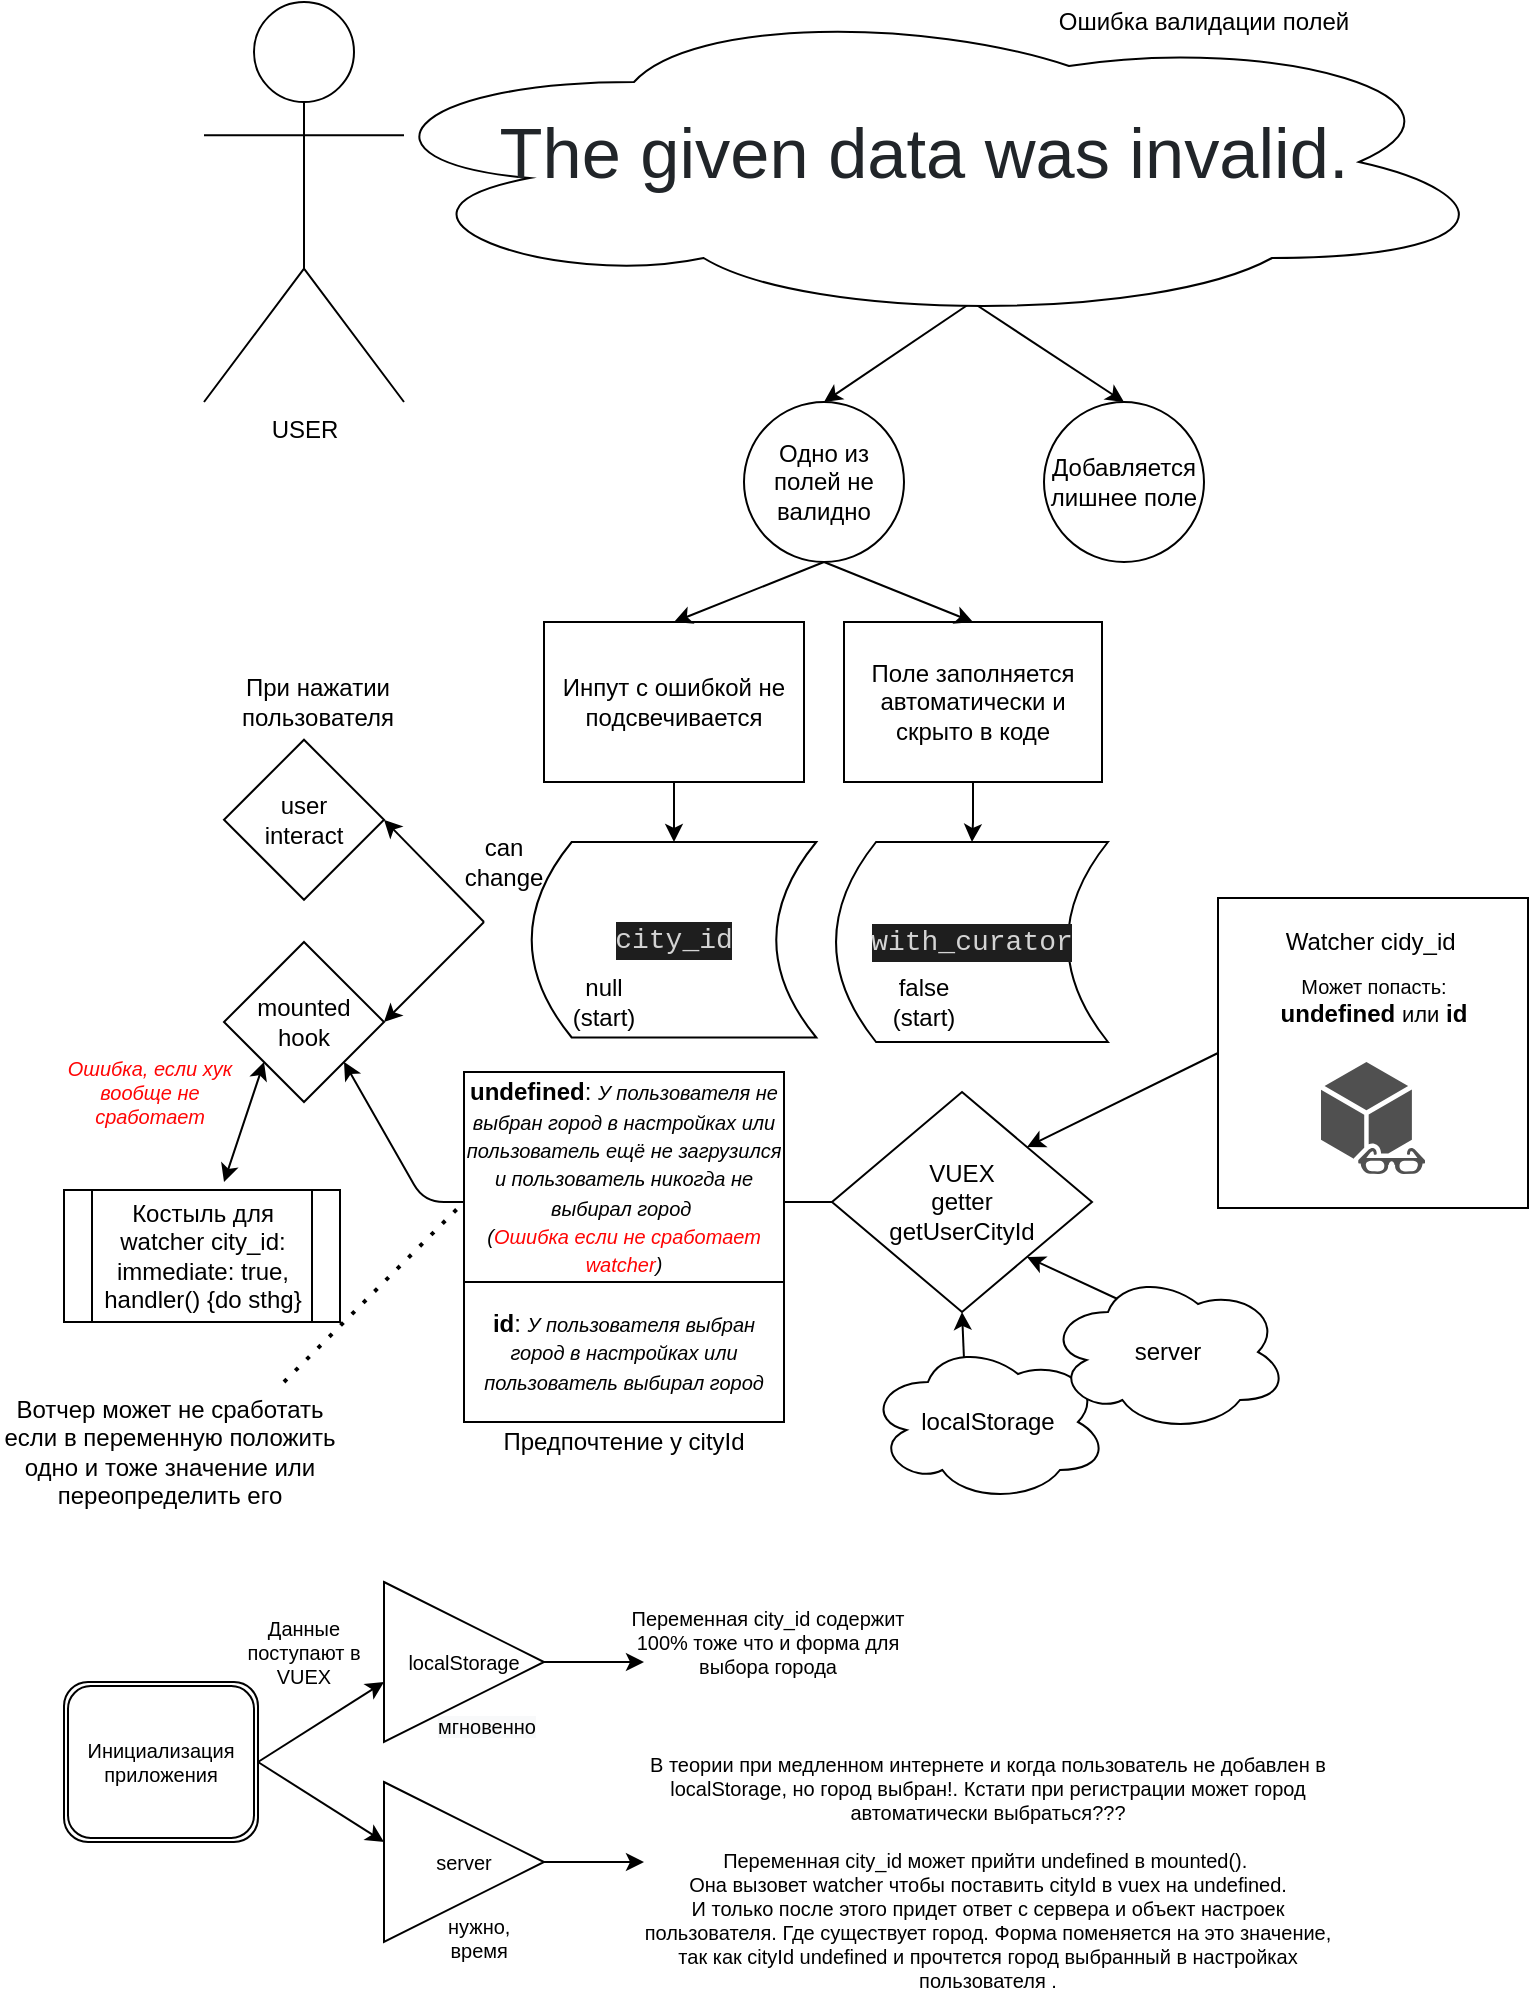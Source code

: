 <mxfile version="14.1.9" type="github">
  <diagram id="Z8GysMqbn9yRyXE1TJqG" name="Page-1">
    <mxGraphModel dx="1692" dy="1652" grid="1" gridSize="10" guides="1" tooltips="1" connect="1" arrows="1" fold="1" page="1" pageScale="1" pageWidth="827" pageHeight="1169" math="0" shadow="0">
      <root>
        <mxCell id="0" />
        <mxCell id="1" parent="0" />
        <mxCell id="G7fBXbVgxk_kWN4zUxZF-25" value="" style="whiteSpace=wrap;html=1;aspect=fixed;" vertex="1" parent="1">
          <mxGeometry x="537" y="408" width="155" height="155" as="geometry" />
        </mxCell>
        <mxCell id="CHKYId3VDMZ3tz6TOn7Y-2" value="Ошибка валидации полей" style="text;html=1;strokeColor=none;fillColor=none;align=center;verticalAlign=middle;whiteSpace=wrap;rounded=0;" parent="1" vertex="1">
          <mxGeometry x="450" y="-40" width="160" height="20" as="geometry" />
        </mxCell>
        <mxCell id="CHKYId3VDMZ3tz6TOn7Y-3" value="" style="endArrow=classic;html=1;exitX=0.5;exitY=1;exitDx=0;exitDy=0;entryX=0.5;entryY=0;entryDx=0;entryDy=0;" parent="1" target="CHKYId3VDMZ3tz6TOn7Y-8" edge="1">
          <mxGeometry width="50" height="50" relative="1" as="geometry">
            <mxPoint x="414" y="110" as="sourcePoint" />
            <mxPoint x="280" y="160" as="targetPoint" />
          </mxGeometry>
        </mxCell>
        <mxCell id="CHKYId3VDMZ3tz6TOn7Y-5" value="" style="endArrow=classic;html=1;exitX=0.5;exitY=1;exitDx=0;exitDy=0;entryX=0.5;entryY=0;entryDx=0;entryDy=0;" parent="1" target="CHKYId3VDMZ3tz6TOn7Y-6" edge="1">
          <mxGeometry width="50" height="50" relative="1" as="geometry">
            <mxPoint x="414" y="110" as="sourcePoint" />
            <mxPoint x="550" y="160" as="targetPoint" />
          </mxGeometry>
        </mxCell>
        <mxCell id="CHKYId3VDMZ3tz6TOn7Y-6" value="Добавляется лишнее поле" style="ellipse;whiteSpace=wrap;html=1;aspect=fixed;" parent="1" vertex="1">
          <mxGeometry x="450" y="160" width="80" height="80" as="geometry" />
        </mxCell>
        <mxCell id="CHKYId3VDMZ3tz6TOn7Y-8" value="Одно из полей не валидно" style="ellipse;whiteSpace=wrap;html=1;aspect=fixed;" parent="1" vertex="1">
          <mxGeometry x="300" y="160" width="80" height="80" as="geometry" />
        </mxCell>
        <mxCell id="CHKYId3VDMZ3tz6TOn7Y-21" style="edgeStyle=orthogonalEdgeStyle;rounded=0;orthogonalLoop=1;jettySize=auto;html=1;entryX=0.5;entryY=0;entryDx=0;entryDy=0;" parent="1" source="CHKYId3VDMZ3tz6TOn7Y-9" target="CHKYId3VDMZ3tz6TOn7Y-18" edge="1">
          <mxGeometry relative="1" as="geometry" />
        </mxCell>
        <mxCell id="CHKYId3VDMZ3tz6TOn7Y-9" value="Инпут с ошибкой не подсвечивается" style="rect;whiteSpace=wrap;html=1;" parent="1" vertex="1">
          <mxGeometry x="200" y="270" width="130" height="80" as="geometry" />
        </mxCell>
        <mxCell id="CHKYId3VDMZ3tz6TOn7Y-10" value="" style="endArrow=classic;html=1;exitX=0.5;exitY=1;exitDx=0;exitDy=0;entryX=0.5;entryY=0;entryDx=0;entryDy=0;" parent="1" source="CHKYId3VDMZ3tz6TOn7Y-8" target="CHKYId3VDMZ3tz6TOn7Y-9" edge="1">
          <mxGeometry width="50" height="50" relative="1" as="geometry">
            <mxPoint x="390" y="270" as="sourcePoint" />
            <mxPoint x="440" y="220" as="targetPoint" />
          </mxGeometry>
        </mxCell>
        <mxCell id="CHKYId3VDMZ3tz6TOn7Y-22" style="edgeStyle=orthogonalEdgeStyle;rounded=0;orthogonalLoop=1;jettySize=auto;html=1;" parent="1" source="CHKYId3VDMZ3tz6TOn7Y-11" target="CHKYId3VDMZ3tz6TOn7Y-19" edge="1">
          <mxGeometry relative="1" as="geometry" />
        </mxCell>
        <mxCell id="CHKYId3VDMZ3tz6TOn7Y-11" value="Поле заполняется автоматически и скрыто в коде" style="rect;whiteSpace=wrap;html=1;" parent="1" vertex="1">
          <mxGeometry x="350" y="270" width="129" height="80" as="geometry" />
        </mxCell>
        <mxCell id="CHKYId3VDMZ3tz6TOn7Y-13" value="" style="endArrow=classic;html=1;exitX=0.5;exitY=1;exitDx=0;exitDy=0;entryX=0.5;entryY=0;entryDx=0;entryDy=0;" parent="1" source="CHKYId3VDMZ3tz6TOn7Y-8" target="CHKYId3VDMZ3tz6TOn7Y-11" edge="1">
          <mxGeometry width="50" height="50" relative="1" as="geometry">
            <mxPoint x="390" y="270" as="sourcePoint" />
            <mxPoint x="440" y="220" as="targetPoint" />
          </mxGeometry>
        </mxCell>
        <mxCell id="CHKYId3VDMZ3tz6TOn7Y-18" value="&lt;div style=&quot;color: rgb(212 , 212 , 212) ; background-color: rgb(30 , 30 , 30) ; font-family: &amp;#34;consolas&amp;#34; , &amp;#34;courier new&amp;#34; , monospace ; font-size: 14px ; line-height: 19px&quot;&gt;&lt;div style=&quot;font-family: &amp;#34;consolas&amp;#34; , &amp;#34;courier new&amp;#34; , monospace ; line-height: 19px&quot;&gt;city_id&lt;/div&gt;&lt;/div&gt;" style="shape=dataStorage;whiteSpace=wrap;html=1;fixedSize=1;rotation=0;" parent="1" vertex="1">
          <mxGeometry x="193.86" y="380" width="142.27" height="97.75" as="geometry" />
        </mxCell>
        <mxCell id="CHKYId3VDMZ3tz6TOn7Y-19" value="&lt;div style=&quot;color: rgb(212 , 212 , 212) ; background-color: rgb(30 , 30 , 30) ; font-family: &amp;#34;consolas&amp;#34; , &amp;#34;courier new&amp;#34; , monospace ; font-size: 14px ; line-height: 19px&quot;&gt;with_curator&lt;/div&gt;" style="shape=dataStorage;whiteSpace=wrap;html=1;fixedSize=1;rotation=0;" parent="1" vertex="1">
          <mxGeometry x="346.02" y="380" width="135.96" height="100" as="geometry" />
        </mxCell>
        <mxCell id="CHKYId3VDMZ3tz6TOn7Y-27" value="USER" style="shape=umlActor;verticalLabelPosition=bottom;verticalAlign=top;html=1;outlineConnect=0;" parent="1" vertex="1">
          <mxGeometry x="30" y="-40" width="100" height="200" as="geometry" />
        </mxCell>
        <mxCell id="CHKYId3VDMZ3tz6TOn7Y-30" value="&lt;h1 class=&quot;text-break&quot; style=&quot;box-sizing: border-box ; margin-top: 0px ; margin-bottom: 0.5rem ; font-weight: 500 ; line-height: 1.2 ; font-size: 2.2rem ; color: rgb(33 , 37 , 41) ; text-align: left ; word-break: break-word ; overflow-wrap: break-word&quot;&gt;The given data was invalid.&lt;/h1&gt;" style="ellipse;shape=cloud;whiteSpace=wrap;html=1;" parent="1" vertex="1">
          <mxGeometry x="100" y="-40" width="580" height="160" as="geometry" />
        </mxCell>
        <mxCell id="CHKYId3VDMZ3tz6TOn7Y-36" value="" style="shape=image;html=1;verticalAlign=top;verticalLabelPosition=bottom;labelBackgroundColor=#ffffff;imageAspect=0;aspect=fixed;image=https://cdn2.iconfinder.com/data/icons/new-year-s-hand-drawn-basic/64/question_mark-128.png;rotation=10;" parent="1" vertex="1">
          <mxGeometry x="504" y="160" width="68" height="68" as="geometry" />
        </mxCell>
        <mxCell id="CHKYId3VDMZ3tz6TOn7Y-40" value="" style="shape=image;html=1;verticalAlign=top;verticalLabelPosition=bottom;labelBackgroundColor=#ffffff;imageAspect=0;aspect=fixed;image=https://cdn2.iconfinder.com/data/icons/nasty/60/middle_finger_gesture_fuck-128.png" parent="1" vertex="1">
          <mxGeometry x="110" width="40" height="40" as="geometry" />
        </mxCell>
        <mxCell id="CHKYId3VDMZ3tz6TOn7Y-41" value="" style="shape=image;html=1;verticalAlign=top;verticalLabelPosition=bottom;labelBackgroundColor=#ffffff;imageAspect=0;aspect=fixed;image=https://cdn4.iconfinder.com/data/icons/emoji-18/61/6-128.png" parent="1" vertex="1">
          <mxGeometry x="56" y="-37" width="48" height="48" as="geometry" />
        </mxCell>
        <mxCell id="CHKYId3VDMZ3tz6TOn7Y-42" value="false (start)" style="text;html=1;strokeColor=none;fillColor=none;align=center;verticalAlign=middle;whiteSpace=wrap;rounded=0;" parent="1" vertex="1">
          <mxGeometry x="370" y="450" width="40" height="20" as="geometry" />
        </mxCell>
        <mxCell id="CHKYId3VDMZ3tz6TOn7Y-44" value="null&lt;br&gt;(start)" style="text;html=1;strokeColor=none;fillColor=none;align=center;verticalAlign=middle;whiteSpace=wrap;rounded=0;" parent="1" vertex="1">
          <mxGeometry x="210" y="450" width="40" height="20" as="geometry" />
        </mxCell>
        <mxCell id="CHKYId3VDMZ3tz6TOn7Y-47" value="" style="shape=image;html=1;verticalAlign=top;verticalLabelPosition=bottom;labelBackgroundColor=#ffffff;imageAspect=0;aspect=fixed;image=https://cdn0.iconfinder.com/data/icons/geosm-e-commerce/48/edit-128.png" parent="1" vertex="1">
          <mxGeometry x="160" y="408.88" width="40" height="40" as="geometry" />
        </mxCell>
        <mxCell id="CHKYId3VDMZ3tz6TOn7Y-48" value="" style="endArrow=classic;html=1;entryX=1;entryY=0.5;entryDx=0;entryDy=0;" parent="1" target="CHKYId3VDMZ3tz6TOn7Y-52" edge="1">
          <mxGeometry width="50" height="50" relative="1" as="geometry">
            <mxPoint x="170" y="420" as="sourcePoint" />
            <mxPoint x="130" y="380" as="targetPoint" />
          </mxGeometry>
        </mxCell>
        <mxCell id="CHKYId3VDMZ3tz6TOn7Y-49" value="" style="endArrow=classic;html=1;entryX=1;entryY=0.5;entryDx=0;entryDy=0;" parent="1" target="CHKYId3VDMZ3tz6TOn7Y-51" edge="1">
          <mxGeometry width="50" height="50" relative="1" as="geometry">
            <mxPoint x="170" y="420" as="sourcePoint" />
            <mxPoint x="130" y="450" as="targetPoint" />
          </mxGeometry>
        </mxCell>
        <mxCell id="CHKYId3VDMZ3tz6TOn7Y-50" value="can change" style="text;html=1;strokeColor=none;fillColor=none;align=center;verticalAlign=middle;whiteSpace=wrap;rounded=0;" parent="1" vertex="1">
          <mxGeometry x="160" y="380" width="40" height="20" as="geometry" />
        </mxCell>
        <mxCell id="CHKYId3VDMZ3tz6TOn7Y-51" value="mounted &lt;br&gt;hook" style="rhombus;whiteSpace=wrap;html=1;" parent="1" vertex="1">
          <mxGeometry x="40" y="430" width="80" height="80" as="geometry" />
        </mxCell>
        <mxCell id="CHKYId3VDMZ3tz6TOn7Y-52" value="user&lt;br&gt;interact" style="rhombus;whiteSpace=wrap;html=1;" parent="1" vertex="1">
          <mxGeometry x="40" y="328.88" width="80" height="80" as="geometry" />
        </mxCell>
        <mxCell id="CHKYId3VDMZ3tz6TOn7Y-53" value="&lt;font color=&quot;#ff0505&quot; style=&quot;font-size: 10px;&quot;&gt;&lt;i style=&quot;font-size: 10px;&quot;&gt;Ошибка, если хук вообще не сработает&lt;/i&gt;&lt;/font&gt;" style="text;html=1;strokeColor=none;fillColor=none;align=center;verticalAlign=middle;whiteSpace=wrap;rounded=0;fontSize=10;" parent="1" vertex="1">
          <mxGeometry x="-40" y="495" width="86" height="20" as="geometry" />
        </mxCell>
        <mxCell id="CHKYId3VDMZ3tz6TOn7Y-54" value="При нажатии пользователя" style="text;html=1;strokeColor=none;fillColor=none;align=center;verticalAlign=middle;whiteSpace=wrap;rounded=0;" parent="1" vertex="1">
          <mxGeometry x="44" y="300" width="86" height="20" as="geometry" />
        </mxCell>
        <mxCell id="CHKYId3VDMZ3tz6TOn7Y-58" value="" style="shape=image;html=1;verticalAlign=top;verticalLabelPosition=bottom;labelBackgroundColor=#ffffff;imageAspect=0;aspect=fixed;image=https://cdn0.iconfinder.com/data/icons/app_iconset_creative_nerds/64/close.png" parent="1" vertex="1">
          <mxGeometry x="450" y="450" width="40" height="40" as="geometry" />
        </mxCell>
        <mxCell id="CHKYId3VDMZ3tz6TOn7Y-61" value="" style="shape=image;html=1;verticalAlign=top;verticalLabelPosition=bottom;labelBackgroundColor=#ffffff;imageAspect=0;aspect=fixed;image=https://cdn0.iconfinder.com/data/icons/app_iconset_creative_nerds/64/close.png" parent="1" vertex="1">
          <mxGeometry x="20" y="350" width="40" height="40" as="geometry" />
        </mxCell>
        <mxCell id="CHKYId3VDMZ3tz6TOn7Y-62" value="" style="shape=image;html=1;verticalAlign=top;verticalLabelPosition=bottom;labelBackgroundColor=#ffffff;imageAspect=0;aspect=fixed;image=https://cdn0.iconfinder.com/data/icons/app_iconset_creative_nerds/64/tick.png" parent="1" vertex="1">
          <mxGeometry x="16" y="446" width="44" height="44" as="geometry" />
        </mxCell>
        <mxCell id="G7fBXbVgxk_kWN4zUxZF-21" value="" style="pointerEvents=1;shadow=0;dashed=0;html=1;strokeColor=none;fillColor=#505050;labelPosition=center;verticalLabelPosition=bottom;verticalAlign=top;outlineConnect=0;align=center;shape=mxgraph.office.communications.watcher_node;" vertex="1" parent="1">
          <mxGeometry x="588.5" y="490" width="52" height="56" as="geometry" />
        </mxCell>
        <mxCell id="G7fBXbVgxk_kWN4zUxZF-23" value="Watcher cidy_id&amp;nbsp;" style="text;html=1;strokeColor=none;fillColor=none;align=center;verticalAlign=middle;whiteSpace=wrap;rounded=0;" vertex="1" parent="1">
          <mxGeometry x="564.5" y="420" width="100" height="20" as="geometry" />
        </mxCell>
        <mxCell id="G7fBXbVgxk_kWN4zUxZF-29" value="Костыль для watcher city_id:&lt;br&gt;immediate: true,&lt;br&gt;handler() {do sthg}" style="shape=process;whiteSpace=wrap;html=1;backgroundOutline=1;" vertex="1" parent="1">
          <mxGeometry x="-40" y="554" width="138" height="66" as="geometry" />
        </mxCell>
        <mxCell id="G7fBXbVgxk_kWN4zUxZF-32" value="" style="endArrow=classic;startArrow=classic;html=1;entryX=0;entryY=1;entryDx=0;entryDy=0;" edge="1" parent="1" target="CHKYId3VDMZ3tz6TOn7Y-51">
          <mxGeometry width="50" height="50" relative="1" as="geometry">
            <mxPoint x="40" y="550" as="sourcePoint" />
            <mxPoint x="70" y="496" as="targetPoint" />
          </mxGeometry>
        </mxCell>
        <mxCell id="G7fBXbVgxk_kWN4zUxZF-33" value="" style="shape=image;html=1;verticalAlign=top;verticalLabelPosition=bottom;labelBackgroundColor=#ffffff;imageAspect=0;aspect=fixed;image=https://cdn2.iconfinder.com/data/icons/freecns-cumulus/16/519660-164_QuestionMark-128.png" vertex="1" parent="1">
          <mxGeometry x="79" y="538" width="25" height="25" as="geometry" />
        </mxCell>
        <mxCell id="G7fBXbVgxk_kWN4zUxZF-38" value="" style="endArrow=classic;html=1;entryX=1;entryY=1;entryDx=0;entryDy=0;exitX=0;exitY=0.5;exitDx=0;exitDy=0;" edge="1" parent="1" source="G7fBXbVgxk_kWN4zUxZF-39" target="CHKYId3VDMZ3tz6TOn7Y-51">
          <mxGeometry width="50" height="50" relative="1" as="geometry">
            <mxPoint x="195" y="510" as="sourcePoint" />
            <mxPoint x="400" y="420" as="targetPoint" />
            <Array as="points">
              <mxPoint x="140" y="560" />
            </Array>
          </mxGeometry>
        </mxCell>
        <mxCell id="G7fBXbVgxk_kWN4zUxZF-39" value="VUEX&lt;br&gt;getter&lt;br&gt;getUserCityId" style="rhombus;whiteSpace=wrap;html=1;" vertex="1" parent="1">
          <mxGeometry x="344" y="505" width="130" height="110" as="geometry" />
        </mxCell>
        <mxCell id="G7fBXbVgxk_kWN4zUxZF-41" value="" style="endArrow=classic;html=1;entryX=0.5;entryY=1;entryDx=0;entryDy=0;exitX=0.4;exitY=0.1;exitDx=0;exitDy=0;exitPerimeter=0;" edge="1" parent="1" source="G7fBXbVgxk_kWN4zUxZF-42" target="G7fBXbVgxk_kWN4zUxZF-39">
          <mxGeometry width="50" height="50" relative="1" as="geometry">
            <mxPoint x="315" y="620" as="sourcePoint" />
            <mxPoint x="400" y="650" as="targetPoint" />
          </mxGeometry>
        </mxCell>
        <mxCell id="G7fBXbVgxk_kWN4zUxZF-42" value="localStorage" style="ellipse;shape=cloud;whiteSpace=wrap;html=1;" vertex="1" parent="1">
          <mxGeometry x="361.98" y="630" width="120" height="80" as="geometry" />
        </mxCell>
        <mxCell id="G7fBXbVgxk_kWN4zUxZF-46" value="&lt;b&gt;undefined&lt;/b&gt;: &lt;i&gt;&lt;font style=&quot;font-size: 10px&quot;&gt;У пользователя не выбран город в настройках&amp;nbsp;&lt;/font&gt;&lt;/i&gt;&lt;i&gt;&lt;font style=&quot;font-size: 10px&quot;&gt;или пользователь ещё не загрузился&lt;/font&gt;&lt;/i&gt;&lt;i&gt;&lt;font style=&quot;font-size: 10px&quot;&gt;&lt;br&gt;и пользователь никогда не выбирал город&amp;nbsp;&lt;br&gt;(&lt;font color=&quot;#ff0505&quot;&gt;Ошибка если не сработает watcher&lt;/font&gt;)&lt;br&gt;&lt;/font&gt;&lt;/i&gt;" style="rounded=0;whiteSpace=wrap;html=1;" vertex="1" parent="1">
          <mxGeometry x="160" y="495" width="160" height="105" as="geometry" />
        </mxCell>
        <mxCell id="G7fBXbVgxk_kWN4zUxZF-48" value="&lt;b&gt;id&lt;/b&gt;: &lt;i&gt;&lt;font style=&quot;font-size: 10px&quot;&gt;У пользователя выбран город в настройках или пользователь выбирал город&lt;/font&gt;&lt;/i&gt;" style="rounded=0;whiteSpace=wrap;html=1;" vertex="1" parent="1">
          <mxGeometry x="160" y="600" width="160" height="70" as="geometry" />
        </mxCell>
        <mxCell id="G7fBXbVgxk_kWN4zUxZF-51" value="Предпочтение у cityId" style="text;html=1;strokeColor=none;fillColor=none;align=center;verticalAlign=middle;whiteSpace=wrap;rounded=0;" vertex="1" parent="1">
          <mxGeometry x="160" y="670" width="160" height="20" as="geometry" />
        </mxCell>
        <mxCell id="G7fBXbVgxk_kWN4zUxZF-52" value="" style="endArrow=classic;html=1;entryX=1;entryY=1;entryDx=0;entryDy=0;" edge="1" parent="1" target="G7fBXbVgxk_kWN4zUxZF-39">
          <mxGeometry width="50" height="50" relative="1" as="geometry">
            <mxPoint x="490" y="610" as="sourcePoint" />
            <mxPoint x="400" y="480" as="targetPoint" />
          </mxGeometry>
        </mxCell>
        <mxCell id="G7fBXbVgxk_kWN4zUxZF-53" value="server" style="ellipse;shape=cloud;whiteSpace=wrap;html=1;" vertex="1" parent="1">
          <mxGeometry x="452" y="595" width="120" height="80" as="geometry" />
        </mxCell>
        <mxCell id="G7fBXbVgxk_kWN4zUxZF-54" value="" style="shape=image;html=1;verticalAlign=top;verticalLabelPosition=bottom;labelBackgroundColor=#ffffff;imageAspect=0;aspect=fixed;image=https://cdn0.iconfinder.com/data/icons/app_iconset_creative_nerds/64/tick.png" vertex="1" parent="1">
          <mxGeometry x="306" y="505" width="44" height="44" as="geometry" />
        </mxCell>
        <mxCell id="G7fBXbVgxk_kWN4zUxZF-56" value="Вотчер может не сработать если в переменную положить одно и тоже значение или переопределить его" style="text;html=1;strokeColor=none;fillColor=none;align=center;verticalAlign=middle;whiteSpace=wrap;rounded=0;" vertex="1" parent="1">
          <mxGeometry x="-72" y="675" width="170" height="20" as="geometry" />
        </mxCell>
        <mxCell id="G7fBXbVgxk_kWN4zUxZF-57" value="" style="endArrow=none;dashed=1;html=1;dashPattern=1 3;strokeWidth=2;" edge="1" parent="1">
          <mxGeometry width="50" height="50" relative="1" as="geometry">
            <mxPoint x="70" y="650" as="sourcePoint" />
            <mxPoint x="160" y="560" as="targetPoint" />
          </mxGeometry>
        </mxCell>
        <mxCell id="G7fBXbVgxk_kWN4zUxZF-58" value="" style="endArrow=classic;html=1;fontSize=10;entryX=1;entryY=0;entryDx=0;entryDy=0;exitX=0;exitY=0.5;exitDx=0;exitDy=0;" edge="1" parent="1" source="G7fBXbVgxk_kWN4zUxZF-25" target="G7fBXbVgxk_kWN4zUxZF-39">
          <mxGeometry width="50" height="50" relative="1" as="geometry">
            <mxPoint x="570" y="460" as="sourcePoint" />
            <mxPoint x="620" y="410" as="targetPoint" />
          </mxGeometry>
        </mxCell>
        <mxCell id="G7fBXbVgxk_kWN4zUxZF-59" value="Может попасть:&lt;br&gt;&lt;b style=&quot;font-size: 12px&quot;&gt;undefined &lt;/b&gt;&lt;font style=&quot;font-size: 11px&quot;&gt;или&lt;/font&gt;&lt;b style=&quot;font-size: 12px&quot;&gt; id&lt;/b&gt;" style="text;html=1;strokeColor=none;fillColor=none;align=center;verticalAlign=middle;whiteSpace=wrap;rounded=0;fontSize=10;" vertex="1" parent="1">
          <mxGeometry x="554.5" y="450" width="120" height="20" as="geometry" />
        </mxCell>
        <mxCell id="G7fBXbVgxk_kWN4zUxZF-63" value="Инициализация приложения" style="shape=ext;rounded=1;html=1;whiteSpace=wrap;double=1;fontSize=10;" vertex="1" parent="1">
          <mxGeometry x="-40" y="800" width="97" height="80" as="geometry" />
        </mxCell>
        <mxCell id="G7fBXbVgxk_kWN4zUxZF-64" value="" style="endArrow=classic;html=1;fontSize=10;exitX=1;exitY=0.5;exitDx=0;exitDy=0;" edge="1" parent="1" source="G7fBXbVgxk_kWN4zUxZF-63">
          <mxGeometry width="50" height="50" relative="1" as="geometry">
            <mxPoint x="120" y="870" as="sourcePoint" />
            <mxPoint x="120" y="800" as="targetPoint" />
          </mxGeometry>
        </mxCell>
        <mxCell id="G7fBXbVgxk_kWN4zUxZF-65" value="" style="endArrow=classic;html=1;fontSize=10;exitX=1;exitY=0.5;exitDx=0;exitDy=0;" edge="1" parent="1" source="G7fBXbVgxk_kWN4zUxZF-63">
          <mxGeometry width="50" height="50" relative="1" as="geometry">
            <mxPoint x="61.5" y="860" as="sourcePoint" />
            <mxPoint x="120" y="880" as="targetPoint" />
          </mxGeometry>
        </mxCell>
        <mxCell id="G7fBXbVgxk_kWN4zUxZF-66" value="localStorage" style="triangle;whiteSpace=wrap;html=1;fontSize=10;" vertex="1" parent="1">
          <mxGeometry x="120" y="750" width="80" height="80" as="geometry" />
        </mxCell>
        <mxCell id="G7fBXbVgxk_kWN4zUxZF-67" value="server" style="triangle;whiteSpace=wrap;html=1;fontSize=10;" vertex="1" parent="1">
          <mxGeometry x="120" y="850" width="80" height="80" as="geometry" />
        </mxCell>
        <mxCell id="G7fBXbVgxk_kWN4zUxZF-68" value="Данные поступают в VUEX" style="text;html=1;strokeColor=none;fillColor=none;align=center;verticalAlign=middle;whiteSpace=wrap;rounded=0;fontSize=10;" vertex="1" parent="1">
          <mxGeometry x="40" y="780" width="80" height="10" as="geometry" />
        </mxCell>
        <mxCell id="G7fBXbVgxk_kWN4zUxZF-70" value="" style="endArrow=classic;html=1;fontSize=10;exitX=1;exitY=0.5;exitDx=0;exitDy=0;" edge="1" parent="1" source="G7fBXbVgxk_kWN4zUxZF-66">
          <mxGeometry width="50" height="50" relative="1" as="geometry">
            <mxPoint x="240" y="780" as="sourcePoint" />
            <mxPoint x="250" y="790" as="targetPoint" />
          </mxGeometry>
        </mxCell>
        <mxCell id="G7fBXbVgxk_kWN4zUxZF-71" value="" style="endArrow=classic;html=1;fontSize=10;exitX=1;exitY=0.5;exitDx=0;exitDy=0;" edge="1" parent="1" source="G7fBXbVgxk_kWN4zUxZF-67">
          <mxGeometry width="50" height="50" relative="1" as="geometry">
            <mxPoint x="240" y="780" as="sourcePoint" />
            <mxPoint x="250" y="890" as="targetPoint" />
          </mxGeometry>
        </mxCell>
        <mxCell id="G7fBXbVgxk_kWN4zUxZF-72" value="Переменная city_id содержит 100% тоже что и форма для выбора города" style="text;html=1;strokeColor=none;fillColor=none;align=center;verticalAlign=middle;whiteSpace=wrap;rounded=0;fontSize=10;" vertex="1" parent="1">
          <mxGeometry x="230" y="750" width="164" height="60" as="geometry" />
        </mxCell>
        <mxCell id="G7fBXbVgxk_kWN4zUxZF-73" value="&lt;span style=&quot;color: rgb(0, 0, 0); font-family: helvetica; font-size: 10px; font-style: normal; font-weight: 400; letter-spacing: normal; text-align: center; text-indent: 0px; text-transform: none; word-spacing: 0px; background-color: rgb(248, 249, 250); display: inline; float: none;&quot;&gt;мгновенно&lt;/span&gt;" style="text;whiteSpace=wrap;html=1;fontSize=10;" vertex="1" parent="1">
          <mxGeometry x="145" y="810" width="70" height="30" as="geometry" />
        </mxCell>
        <mxCell id="G7fBXbVgxk_kWN4zUxZF-74" value="&lt;div style=&quot;text-align: center&quot;&gt;&lt;font face=&quot;helvetica&quot;&gt;нужно,&lt;br&gt;время&lt;/font&gt;&lt;/div&gt;" style="text;whiteSpace=wrap;html=1;fontSize=10;" vertex="1" parent="1">
          <mxGeometry x="150" y="910" width="70" height="30" as="geometry" />
        </mxCell>
        <mxCell id="G7fBXbVgxk_kWN4zUxZF-75" value="" style="shape=image;html=1;verticalAlign=top;verticalLabelPosition=bottom;labelBackgroundColor=#ffffff;imageAspect=0;aspect=fixed;image=https://cdn0.iconfinder.com/data/icons/app_iconset_creative_nerds/64/close.png" vertex="1" parent="1">
          <mxGeometry x="370" y="780" width="40" height="40" as="geometry" />
        </mxCell>
        <mxCell id="G7fBXbVgxk_kWN4zUxZF-76" value="В теории при медленном интернете и когда пользователь не добавлен в localStorage, но город выбран!. Кстати при регистрации может город автоматически выбраться???&lt;br&gt;&lt;br&gt;Переменная city_id может прийти undefined в mounted().&amp;nbsp;&lt;br&gt;Она вызовет watcher чтобы поставить cityId в vuex на undefined. &lt;br&gt;И только после этого придет ответ с сервера и объект настроек пользователя. Где существует город. Форма поменяется на это значение, так как cityId undefined и прочтется город выбранный в настройках пользователя ." style="text;html=1;strokeColor=none;fillColor=none;align=center;verticalAlign=middle;whiteSpace=wrap;rounded=0;fontSize=10;" vertex="1" parent="1">
          <mxGeometry x="242.98" y="830" width="358" height="130" as="geometry" />
        </mxCell>
        <mxCell id="G7fBXbVgxk_kWN4zUxZF-77" value="" style="shape=image;html=1;verticalAlign=top;verticalLabelPosition=bottom;labelBackgroundColor=#ffffff;imageAspect=0;aspect=fixed;image=https://cdn2.iconfinder.com/data/icons/new-year-s-hand-drawn-basic/64/question_mark-128.png;rotation=25;" vertex="1" parent="1">
          <mxGeometry x="77" y="646" width="68" height="68" as="geometry" />
        </mxCell>
        <mxCell id="G7fBXbVgxk_kWN4zUxZF-78" value="" style="shape=image;html=1;verticalAlign=top;verticalLabelPosition=bottom;labelBackgroundColor=#ffffff;imageAspect=0;aspect=fixed;image=https://cdn0.iconfinder.com/data/icons/app_iconset_creative_nerds/64/tick.png" vertex="1" parent="1">
          <mxGeometry x="572" y="860" width="44" height="44" as="geometry" />
        </mxCell>
        <mxCell id="G7fBXbVgxk_kWN4zUxZF-79" value="" style="shape=image;html=1;verticalAlign=top;verticalLabelPosition=bottom;labelBackgroundColor=#ffffff;imageAspect=0;aspect=fixed;image=https://cdn0.iconfinder.com/data/icons/app_iconset_creative_nerds/64/tick.png" vertex="1" parent="1">
          <mxGeometry x="582" y="870" width="44" height="44" as="geometry" />
        </mxCell>
        <mxCell id="G7fBXbVgxk_kWN4zUxZF-80" value="" style="shape=image;html=1;verticalAlign=top;verticalLabelPosition=bottom;labelBackgroundColor=#ffffff;imageAspect=0;aspect=fixed;image=https://cdn0.iconfinder.com/data/icons/app_iconset_creative_nerds/64/tick.png" vertex="1" parent="1">
          <mxGeometry x="592" y="880" width="44" height="44" as="geometry" />
        </mxCell>
      </root>
    </mxGraphModel>
  </diagram>
</mxfile>

